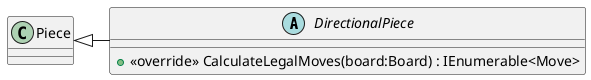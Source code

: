@startuml
abstract class DirectionalPiece {
    + <<override>> CalculateLegalMoves(board:Board) : IEnumerable<Move>
}
Piece <|- DirectionalPiece
@enduml
